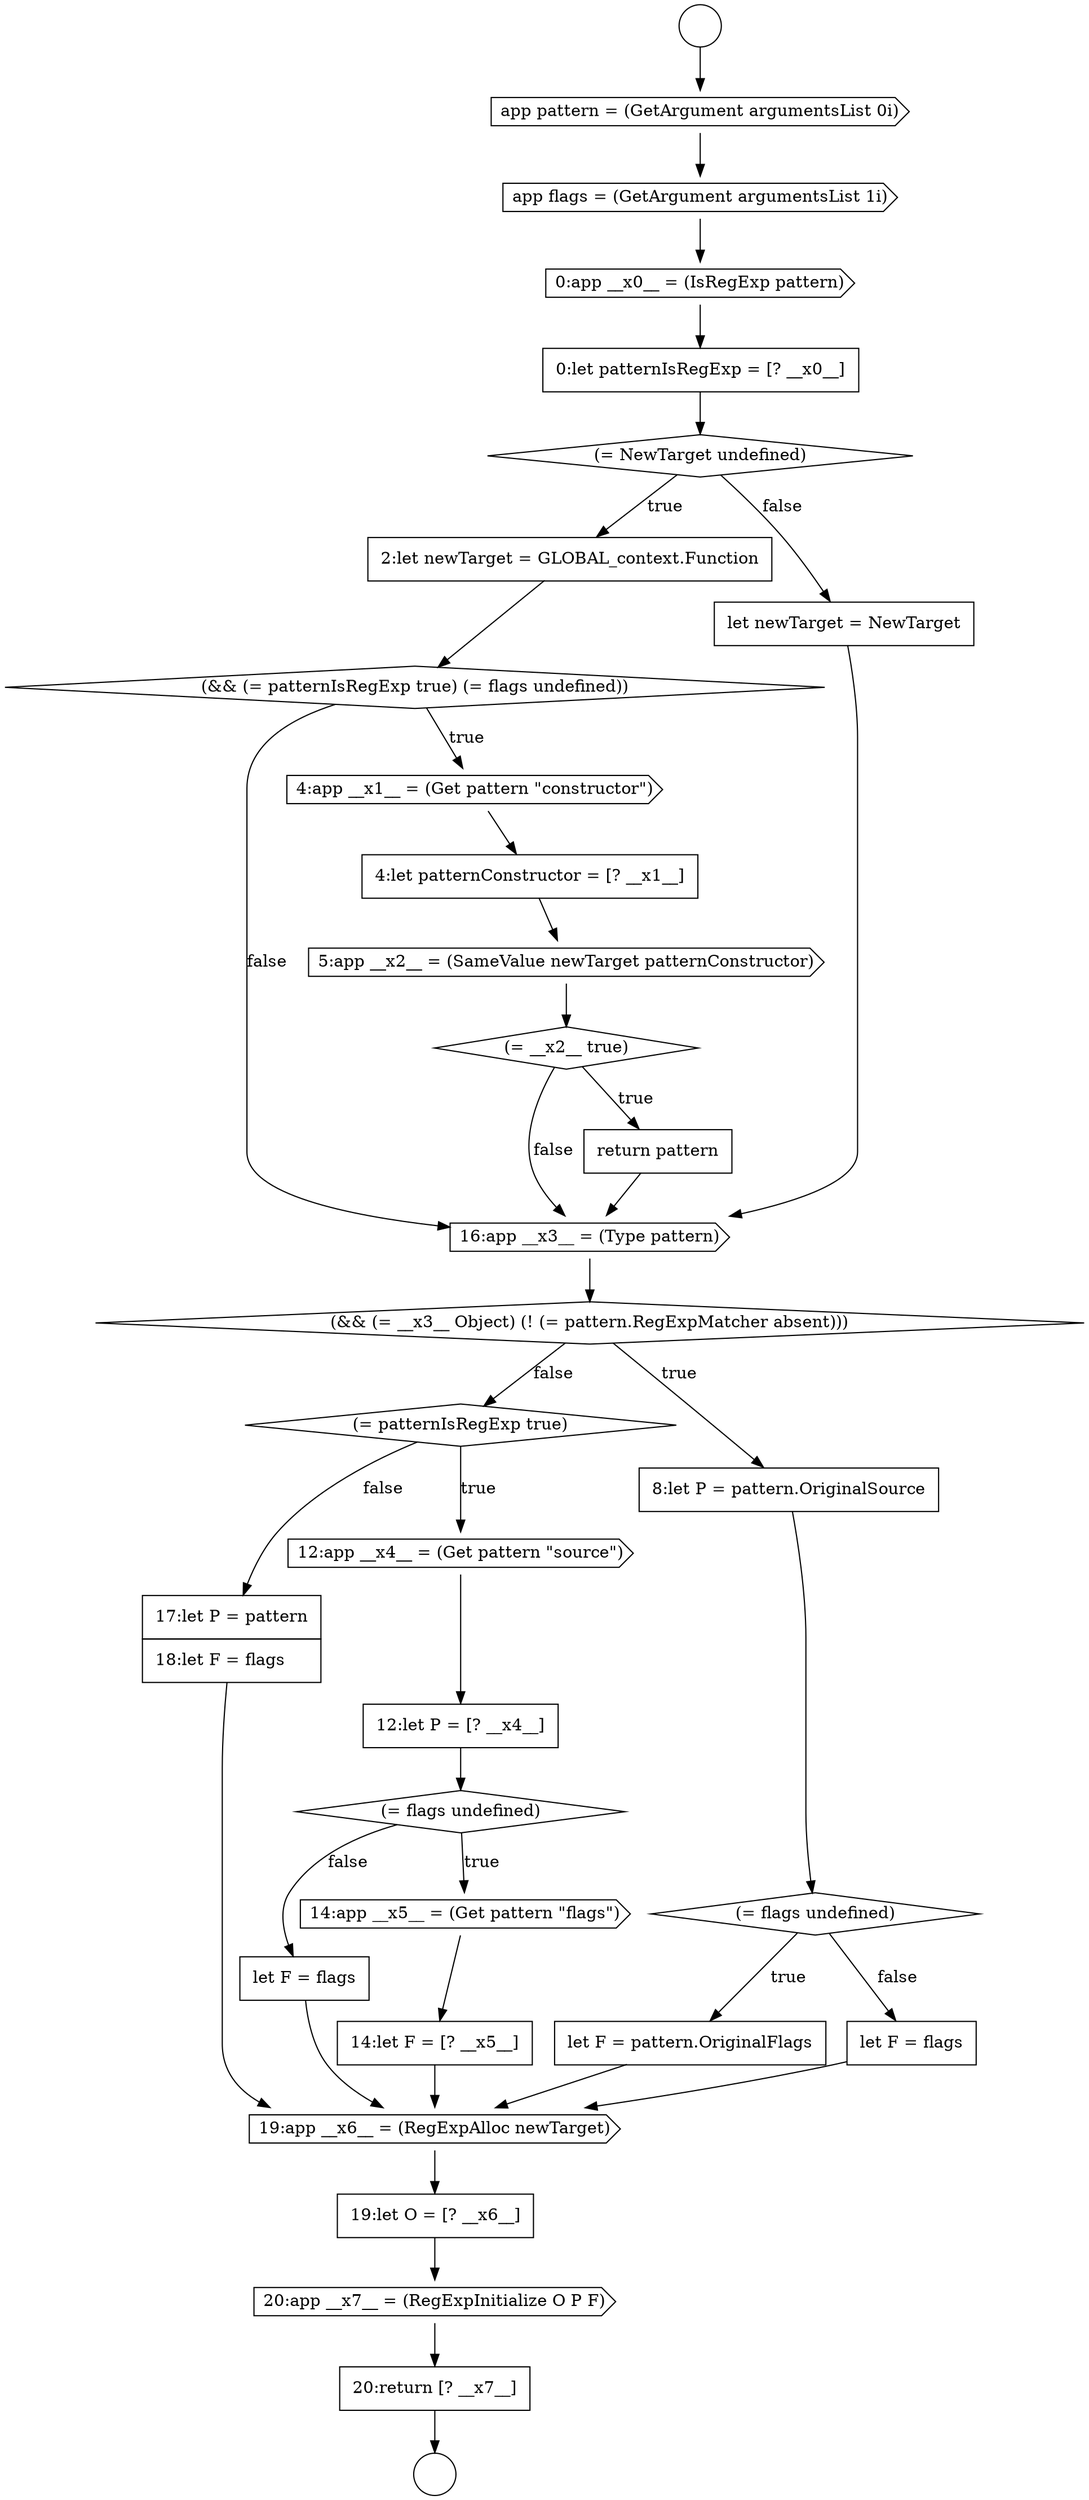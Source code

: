 digraph {
  node14584 [shape=diamond, label=<<font color="black">(= NewTarget undefined)</font>> color="black" fillcolor="white" style=filled]
  node14588 [shape=none, margin=0, label=<<font color="black">
    <table border="0" cellborder="1" cellspacing="0" cellpadding="10">
      <tr><td align="left">4:let patternConstructor = [? __x1__]</td></tr>
    </table>
  </font>> color="black" fillcolor="white" style=filled]
  node14605 [shape=none, margin=0, label=<<font color="black">
    <table border="0" cellborder="1" cellspacing="0" cellpadding="10">
      <tr><td align="left">let F = flags</td></tr>
    </table>
  </font>> color="black" fillcolor="white" style=filled]
  node14601 [shape=none, margin=0, label=<<font color="black">
    <table border="0" cellborder="1" cellspacing="0" cellpadding="10">
      <tr><td align="left">12:let P = [? __x4__]</td></tr>
    </table>
  </font>> color="black" fillcolor="white" style=filled]
  node14590 [shape=diamond, label=<<font color="black">(= __x2__ true)</font>> color="black" fillcolor="white" style=filled]
  node14593 [shape=cds, label=<<font color="black">16:app __x3__ = (Type pattern)</font>> color="black" fillcolor="white" style=filled]
  node14599 [shape=diamond, label=<<font color="black">(= patternIsRegExp true)</font>> color="black" fillcolor="white" style=filled]
  node14607 [shape=cds, label=<<font color="black">19:app __x6__ = (RegExpAlloc newTarget)</font>> color="black" fillcolor="white" style=filled]
  node14586 [shape=diamond, label=<<font color="black">(&amp;&amp; (= patternIsRegExp true) (= flags undefined))</font>> color="black" fillcolor="white" style=filled]
  node14583 [shape=none, margin=0, label=<<font color="black">
    <table border="0" cellborder="1" cellspacing="0" cellpadding="10">
      <tr><td align="left">0:let patternIsRegExp = [? __x0__]</td></tr>
    </table>
  </font>> color="black" fillcolor="white" style=filled]
  node14606 [shape=none, margin=0, label=<<font color="black">
    <table border="0" cellborder="1" cellspacing="0" cellpadding="10">
      <tr><td align="left">17:let P = pattern</td></tr>
      <tr><td align="left">18:let F = flags</td></tr>
    </table>
  </font>> color="black" fillcolor="white" style=filled]
  node14585 [shape=none, margin=0, label=<<font color="black">
    <table border="0" cellborder="1" cellspacing="0" cellpadding="10">
      <tr><td align="left">2:let newTarget = GLOBAL_context.Function</td></tr>
    </table>
  </font>> color="black" fillcolor="white" style=filled]
  node14602 [shape=diamond, label=<<font color="black">(= flags undefined)</font>> color="black" fillcolor="white" style=filled]
  node14591 [shape=none, margin=0, label=<<font color="black">
    <table border="0" cellborder="1" cellspacing="0" cellpadding="10">
      <tr><td align="left">return pattern</td></tr>
    </table>
  </font>> color="black" fillcolor="white" style=filled]
  node14597 [shape=none, margin=0, label=<<font color="black">
    <table border="0" cellborder="1" cellspacing="0" cellpadding="10">
      <tr><td align="left">let F = pattern.OriginalFlags</td></tr>
    </table>
  </font>> color="black" fillcolor="white" style=filled]
  node14579 [shape=circle label=" " color="black" fillcolor="white" style=filled]
  node14580 [shape=cds, label=<<font color="black">app pattern = (GetArgument argumentsList 0i)</font>> color="black" fillcolor="white" style=filled]
  node14598 [shape=none, margin=0, label=<<font color="black">
    <table border="0" cellborder="1" cellspacing="0" cellpadding="10">
      <tr><td align="left">let F = flags</td></tr>
    </table>
  </font>> color="black" fillcolor="white" style=filled]
  node14608 [shape=none, margin=0, label=<<font color="black">
    <table border="0" cellborder="1" cellspacing="0" cellpadding="10">
      <tr><td align="left">19:let O = [? __x6__]</td></tr>
    </table>
  </font>> color="black" fillcolor="white" style=filled]
  node14587 [shape=cds, label=<<font color="black">4:app __x1__ = (Get pattern &quot;constructor&quot;)</font>> color="black" fillcolor="white" style=filled]
  node14595 [shape=none, margin=0, label=<<font color="black">
    <table border="0" cellborder="1" cellspacing="0" cellpadding="10">
      <tr><td align="left">8:let P = pattern.OriginalSource</td></tr>
    </table>
  </font>> color="black" fillcolor="white" style=filled]
  node14581 [shape=cds, label=<<font color="black">app flags = (GetArgument argumentsList 1i)</font>> color="black" fillcolor="white" style=filled]
  node14594 [shape=diamond, label=<<font color="black">(&amp;&amp; (= __x3__ Object) (! (= pattern.RegExpMatcher absent)))</font>> color="black" fillcolor="white" style=filled]
  node14609 [shape=cds, label=<<font color="black">20:app __x7__ = (RegExpInitialize O P F)</font>> color="black" fillcolor="white" style=filled]
  node14604 [shape=none, margin=0, label=<<font color="black">
    <table border="0" cellborder="1" cellspacing="0" cellpadding="10">
      <tr><td align="left">14:let F = [? __x5__]</td></tr>
    </table>
  </font>> color="black" fillcolor="white" style=filled]
  node14589 [shape=cds, label=<<font color="black">5:app __x2__ = (SameValue newTarget patternConstructor)</font>> color="black" fillcolor="white" style=filled]
  node14596 [shape=diamond, label=<<font color="black">(= flags undefined)</font>> color="black" fillcolor="white" style=filled]
  node14592 [shape=none, margin=0, label=<<font color="black">
    <table border="0" cellborder="1" cellspacing="0" cellpadding="10">
      <tr><td align="left">let newTarget = NewTarget</td></tr>
    </table>
  </font>> color="black" fillcolor="white" style=filled]
  node14582 [shape=cds, label=<<font color="black">0:app __x0__ = (IsRegExp pattern)</font>> color="black" fillcolor="white" style=filled]
  node14578 [shape=circle label=" " color="black" fillcolor="white" style=filled]
  node14600 [shape=cds, label=<<font color="black">12:app __x4__ = (Get pattern &quot;source&quot;)</font>> color="black" fillcolor="white" style=filled]
  node14610 [shape=none, margin=0, label=<<font color="black">
    <table border="0" cellborder="1" cellspacing="0" cellpadding="10">
      <tr><td align="left">20:return [? __x7__]</td></tr>
    </table>
  </font>> color="black" fillcolor="white" style=filled]
  node14603 [shape=cds, label=<<font color="black">14:app __x5__ = (Get pattern &quot;flags&quot;)</font>> color="black" fillcolor="white" style=filled]
  node14603 -> node14604 [ color="black"]
  node14610 -> node14579 [ color="black"]
  node14593 -> node14594 [ color="black"]
  node14606 -> node14607 [ color="black"]
  node14587 -> node14588 [ color="black"]
  node14602 -> node14603 [label=<<font color="black">true</font>> color="black"]
  node14602 -> node14605 [label=<<font color="black">false</font>> color="black"]
  node14595 -> node14596 [ color="black"]
  node14596 -> node14597 [label=<<font color="black">true</font>> color="black"]
  node14596 -> node14598 [label=<<font color="black">false</font>> color="black"]
  node14582 -> node14583 [ color="black"]
  node14586 -> node14587 [label=<<font color="black">true</font>> color="black"]
  node14586 -> node14593 [label=<<font color="black">false</font>> color="black"]
  node14607 -> node14608 [ color="black"]
  node14591 -> node14593 [ color="black"]
  node14601 -> node14602 [ color="black"]
  node14605 -> node14607 [ color="black"]
  node14594 -> node14595 [label=<<font color="black">true</font>> color="black"]
  node14594 -> node14599 [label=<<font color="black">false</font>> color="black"]
  node14609 -> node14610 [ color="black"]
  node14604 -> node14607 [ color="black"]
  node14590 -> node14591 [label=<<font color="black">true</font>> color="black"]
  node14590 -> node14593 [label=<<font color="black">false</font>> color="black"]
  node14598 -> node14607 [ color="black"]
  node14599 -> node14600 [label=<<font color="black">true</font>> color="black"]
  node14599 -> node14606 [label=<<font color="black">false</font>> color="black"]
  node14580 -> node14581 [ color="black"]
  node14578 -> node14580 [ color="black"]
  node14581 -> node14582 [ color="black"]
  node14583 -> node14584 [ color="black"]
  node14600 -> node14601 [ color="black"]
  node14592 -> node14593 [ color="black"]
  node14588 -> node14589 [ color="black"]
  node14597 -> node14607 [ color="black"]
  node14608 -> node14609 [ color="black"]
  node14585 -> node14586 [ color="black"]
  node14589 -> node14590 [ color="black"]
  node14584 -> node14585 [label=<<font color="black">true</font>> color="black"]
  node14584 -> node14592 [label=<<font color="black">false</font>> color="black"]
}
